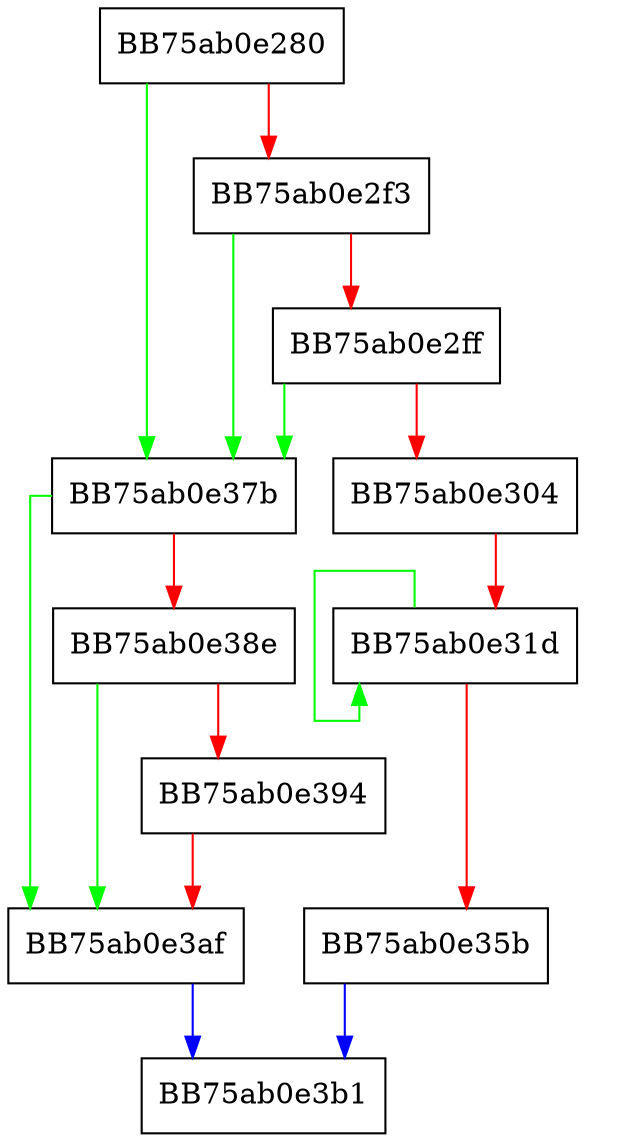 digraph Sha512Buffer {
  node [shape="box"];
  graph [splines=ortho];
  BB75ab0e280 -> BB75ab0e37b [color="green"];
  BB75ab0e280 -> BB75ab0e2f3 [color="red"];
  BB75ab0e2f3 -> BB75ab0e37b [color="green"];
  BB75ab0e2f3 -> BB75ab0e2ff [color="red"];
  BB75ab0e2ff -> BB75ab0e37b [color="green"];
  BB75ab0e2ff -> BB75ab0e304 [color="red"];
  BB75ab0e304 -> BB75ab0e31d [color="red"];
  BB75ab0e31d -> BB75ab0e31d [color="green"];
  BB75ab0e31d -> BB75ab0e35b [color="red"];
  BB75ab0e35b -> BB75ab0e3b1 [color="blue"];
  BB75ab0e37b -> BB75ab0e3af [color="green"];
  BB75ab0e37b -> BB75ab0e38e [color="red"];
  BB75ab0e38e -> BB75ab0e3af [color="green"];
  BB75ab0e38e -> BB75ab0e394 [color="red"];
  BB75ab0e394 -> BB75ab0e3af [color="red"];
  BB75ab0e3af -> BB75ab0e3b1 [color="blue"];
}